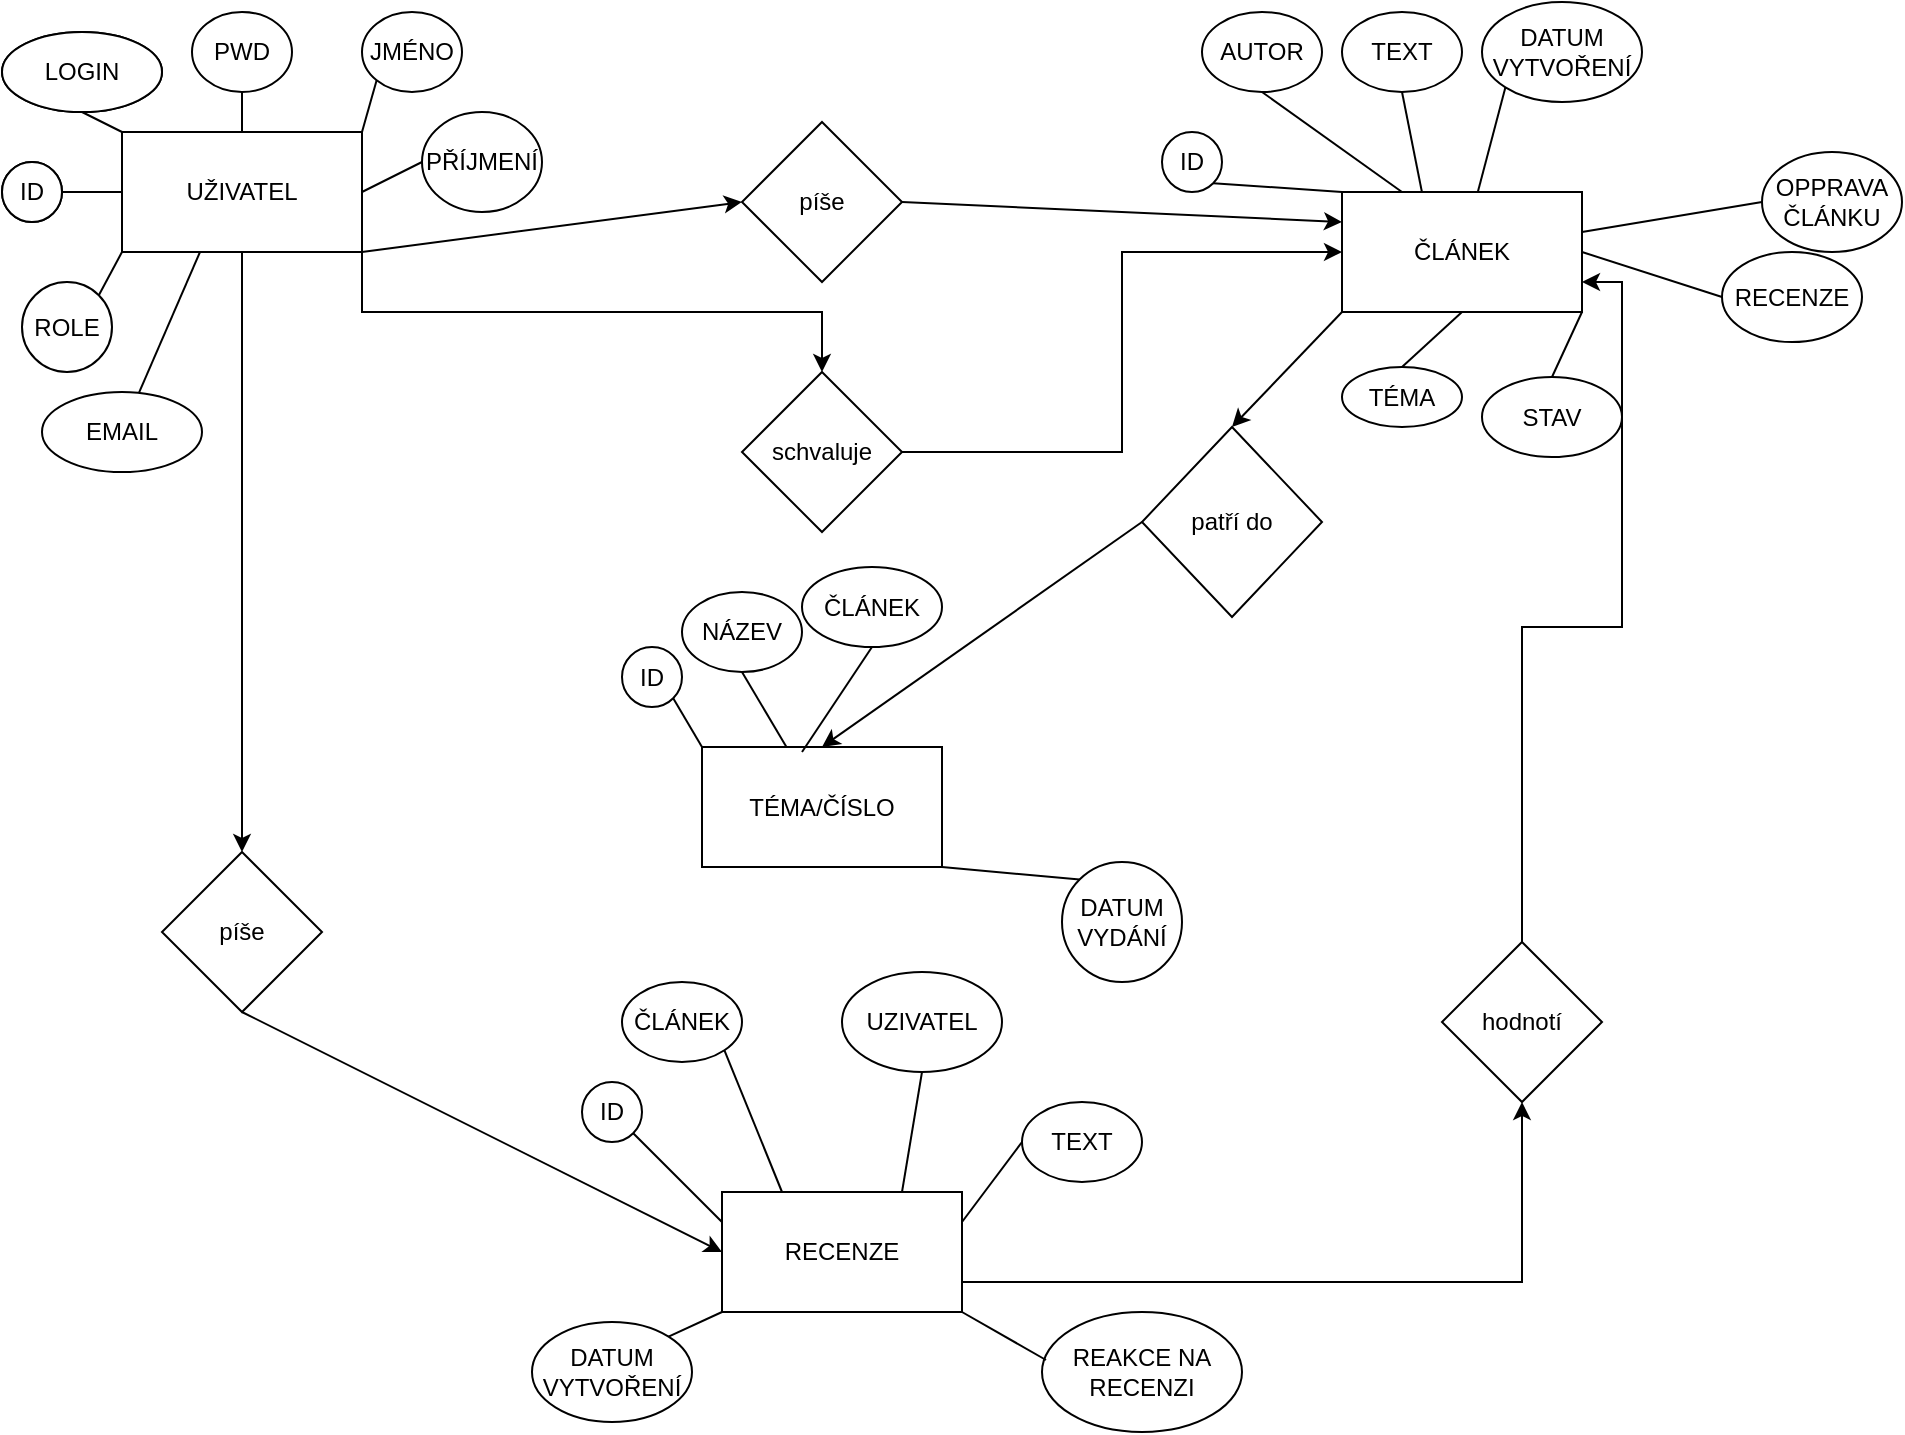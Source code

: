 <mxfile version="17.2.4" type="device"><diagram id="xQeYDYhNNvYP6vfIYe7R" name="Stránka-1"><mxGraphModel dx="1142" dy="776" grid="1" gridSize="10" guides="1" tooltips="1" connect="1" arrows="1" fold="1" page="1" pageScale="1" pageWidth="1654" pageHeight="1169" math="0" shadow="0"><root><mxCell id="0"/><mxCell id="1" parent="0"/><mxCell id="_fj9S7xy5flHs9b3Nu72-5" style="edgeStyle=orthogonalEdgeStyle;rounded=0;orthogonalLoop=1;jettySize=auto;html=1;exitX=1;exitY=1;exitDx=0;exitDy=0;" parent="1" source="aRUFDwhPZRV9YUqCq1k7-1" target="_fj9S7xy5flHs9b3Nu72-3" edge="1"><mxGeometry relative="1" as="geometry"/></mxCell><mxCell id="aRUFDwhPZRV9YUqCq1k7-1" value="UŽIVATEL" style="rounded=0;whiteSpace=wrap;html=1;" parent="1" vertex="1"><mxGeometry x="70" y="80" width="120" height="60" as="geometry"/></mxCell><mxCell id="aRUFDwhPZRV9YUqCq1k7-6" value="ČLÁNEK" style="rounded=0;whiteSpace=wrap;html=1;" parent="1" vertex="1"><mxGeometry x="680" y="110" width="120" height="60" as="geometry"/></mxCell><mxCell id="cIwM3iwGj0AcIkvoonfb-63" style="edgeStyle=orthogonalEdgeStyle;rounded=0;orthogonalLoop=1;jettySize=auto;html=1;exitX=1;exitY=0.75;exitDx=0;exitDy=0;entryX=0.5;entryY=1;entryDx=0;entryDy=0;" parent="1" source="aRUFDwhPZRV9YUqCq1k7-7" target="cIwM3iwGj0AcIkvoonfb-62" edge="1"><mxGeometry relative="1" as="geometry"/></mxCell><mxCell id="aRUFDwhPZRV9YUqCq1k7-7" value="RECENZE" style="rounded=0;whiteSpace=wrap;html=1;" parent="1" vertex="1"><mxGeometry x="370" y="610" width="120" height="60" as="geometry"/></mxCell><mxCell id="aRUFDwhPZRV9YUqCq1k7-8" value="&lt;div&gt;TÉMA/ČÍSLO&lt;/div&gt;" style="rounded=0;whiteSpace=wrap;html=1;" parent="1" vertex="1"><mxGeometry x="360" y="387.5" width="120" height="60" as="geometry"/></mxCell><mxCell id="aRUFDwhPZRV9YUqCq1k7-9" value="ID" style="ellipse;whiteSpace=wrap;html=1;" parent="1" vertex="1"><mxGeometry x="10" y="95" width="30" height="30" as="geometry"/></mxCell><mxCell id="aRUFDwhPZRV9YUqCq1k7-12" value="&lt;div&gt;LOGIN&lt;/div&gt;" style="ellipse;whiteSpace=wrap;html=1;" parent="1" vertex="1"><mxGeometry x="10" y="30" width="80" height="40" as="geometry"/></mxCell><mxCell id="aRUFDwhPZRV9YUqCq1k7-18" value="JMÉNO" style="ellipse;whiteSpace=wrap;html=1;" parent="1" vertex="1"><mxGeometry x="190" y="20" width="50" height="40" as="geometry"/></mxCell><mxCell id="aRUFDwhPZRV9YUqCq1k7-22" value="PŘÍJMENÍ" style="ellipse;whiteSpace=wrap;html=1;" parent="1" vertex="1"><mxGeometry x="220" y="70" width="60" height="50" as="geometry"/></mxCell><mxCell id="aRUFDwhPZRV9YUqCq1k7-30" value="&lt;div&gt;LOGIN&lt;/div&gt;" style="ellipse;whiteSpace=wrap;html=1;" parent="1" vertex="1"><mxGeometry x="10" y="30" width="80" height="40" as="geometry"/></mxCell><mxCell id="aRUFDwhPZRV9YUqCq1k7-31" value="ID" style="ellipse;whiteSpace=wrap;html=1;" parent="1" vertex="1"><mxGeometry x="10" y="95" width="30" height="30" as="geometry"/></mxCell><mxCell id="aRUFDwhPZRV9YUqCq1k7-32" value="PWD" style="ellipse;whiteSpace=wrap;html=1;" parent="1" vertex="1"><mxGeometry x="105" y="20" width="50" height="40" as="geometry"/></mxCell><mxCell id="aRUFDwhPZRV9YUqCq1k7-40" value="ID" style="ellipse;whiteSpace=wrap;html=1;" parent="1" vertex="1"><mxGeometry x="590" y="80" width="30" height="30" as="geometry"/></mxCell><mxCell id="aRUFDwhPZRV9YUqCq1k7-41" value="ID" style="ellipse;whiteSpace=wrap;html=1;" parent="1" vertex="1"><mxGeometry x="300" y="555" width="30" height="30" as="geometry"/></mxCell><mxCell id="aRUFDwhPZRV9YUqCq1k7-42" value="ID" style="ellipse;whiteSpace=wrap;html=1;" parent="1" vertex="1"><mxGeometry x="320" y="337.5" width="30" height="30" as="geometry"/></mxCell><mxCell id="aRUFDwhPZRV9YUqCq1k7-44" value="AUTOR" style="ellipse;whiteSpace=wrap;html=1;" parent="1" vertex="1"><mxGeometry x="610" y="20" width="60" height="40" as="geometry"/></mxCell><mxCell id="aRUFDwhPZRV9YUqCq1k7-46" value="TEXT" style="ellipse;whiteSpace=wrap;html=1;" parent="1" vertex="1"><mxGeometry x="520" y="565" width="60" height="40" as="geometry"/></mxCell><mxCell id="aRUFDwhPZRV9YUqCq1k7-47" value="TEXT" style="ellipse;whiteSpace=wrap;html=1;" parent="1" vertex="1"><mxGeometry x="680" y="20" width="60" height="40" as="geometry"/></mxCell><mxCell id="aRUFDwhPZRV9YUqCq1k7-48" value="ČLÁNEK" style="ellipse;whiteSpace=wrap;html=1;" parent="1" vertex="1"><mxGeometry x="320" y="505" width="60" height="40" as="geometry"/></mxCell><mxCell id="aRUFDwhPZRV9YUqCq1k7-49" value="UZIVATEL" style="ellipse;whiteSpace=wrap;html=1;" parent="1" vertex="1"><mxGeometry x="430" y="500" width="80" height="50" as="geometry"/></mxCell><mxCell id="aRUFDwhPZRV9YUqCq1k7-50" value="RECENZE" style="ellipse;whiteSpace=wrap;html=1;" parent="1" vertex="1"><mxGeometry x="870" y="140" width="70" height="45" as="geometry"/></mxCell><mxCell id="aRUFDwhPZRV9YUqCq1k7-52" value="ČLÁNEK" style="ellipse;whiteSpace=wrap;html=1;" parent="1" vertex="1"><mxGeometry x="410" y="297.5" width="70" height="40" as="geometry"/></mxCell><mxCell id="zLz9tRu_ySlN1_qEHXU2-2" value="NÁZEV" style="ellipse;whiteSpace=wrap;html=1;" parent="1" vertex="1"><mxGeometry x="350" y="310" width="60" height="40" as="geometry"/></mxCell><mxCell id="zLz9tRu_ySlN1_qEHXU2-3" value="STAV" style="ellipse;whiteSpace=wrap;html=1;" parent="1" vertex="1"><mxGeometry x="750" y="202.5" width="70" height="40" as="geometry"/></mxCell><mxCell id="zLz9tRu_ySlN1_qEHXU2-5" value="TÉMA" style="ellipse;whiteSpace=wrap;html=1;" parent="1" vertex="1"><mxGeometry x="680" y="197.5" width="60" height="30" as="geometry"/></mxCell><mxCell id="cIwM3iwGj0AcIkvoonfb-1" value="" style="endArrow=none;html=1;rounded=0;entryX=1;entryY=1;entryDx=0;entryDy=0;exitX=0;exitY=0;exitDx=0;exitDy=0;" parent="1" source="aRUFDwhPZRV9YUqCq1k7-6" target="aRUFDwhPZRV9YUqCq1k7-40" edge="1"><mxGeometry width="50" height="50" relative="1" as="geometry"><mxPoint x="550" y="320" as="sourcePoint"/><mxPoint x="600" y="270" as="targetPoint"/></mxGeometry></mxCell><mxCell id="cIwM3iwGj0AcIkvoonfb-2" value="" style="endArrow=none;html=1;rounded=0;entryX=0.5;entryY=1;entryDx=0;entryDy=0;exitX=0.25;exitY=0;exitDx=0;exitDy=0;" parent="1" source="aRUFDwhPZRV9YUqCq1k7-6" target="aRUFDwhPZRV9YUqCq1k7-44" edge="1"><mxGeometry width="50" height="50" relative="1" as="geometry"><mxPoint x="560" y="200" as="sourcePoint"/><mxPoint x="610" y="150" as="targetPoint"/></mxGeometry></mxCell><mxCell id="cIwM3iwGj0AcIkvoonfb-4" value="" style="endArrow=none;html=1;rounded=0;entryX=0.5;entryY=1;entryDx=0;entryDy=0;exitX=0.333;exitY=0;exitDx=0;exitDy=0;exitPerimeter=0;" parent="1" source="aRUFDwhPZRV9YUqCq1k7-6" target="aRUFDwhPZRV9YUqCq1k7-47" edge="1"><mxGeometry width="50" height="50" relative="1" as="geometry"><mxPoint x="550" y="320" as="sourcePoint"/><mxPoint x="600" y="270" as="targetPoint"/></mxGeometry></mxCell><mxCell id="cIwM3iwGj0AcIkvoonfb-5" value="" style="endArrow=none;html=1;rounded=0;entryX=0;entryY=0.5;entryDx=0;entryDy=0;exitX=1;exitY=0.5;exitDx=0;exitDy=0;" parent="1" source="aRUFDwhPZRV9YUqCq1k7-6" target="aRUFDwhPZRV9YUqCq1k7-50" edge="1"><mxGeometry width="50" height="50" relative="1" as="geometry"><mxPoint x="550" y="320" as="sourcePoint"/><mxPoint x="600" y="270" as="targetPoint"/></mxGeometry></mxCell><mxCell id="cIwM3iwGj0AcIkvoonfb-6" value="" style="endArrow=none;html=1;rounded=0;entryX=0.5;entryY=0;entryDx=0;entryDy=0;exitX=1;exitY=1;exitDx=0;exitDy=0;" parent="1" source="aRUFDwhPZRV9YUqCq1k7-6" target="zLz9tRu_ySlN1_qEHXU2-3" edge="1"><mxGeometry width="50" height="50" relative="1" as="geometry"><mxPoint x="550" y="320" as="sourcePoint"/><mxPoint x="600" y="270" as="targetPoint"/></mxGeometry></mxCell><mxCell id="cIwM3iwGj0AcIkvoonfb-7" value="" style="endArrow=none;html=1;rounded=0;entryX=0.5;entryY=0;entryDx=0;entryDy=0;exitX=0.5;exitY=1;exitDx=0;exitDy=0;" parent="1" source="aRUFDwhPZRV9YUqCq1k7-6" target="zLz9tRu_ySlN1_qEHXU2-5" edge="1"><mxGeometry width="50" height="50" relative="1" as="geometry"><mxPoint x="550" y="320" as="sourcePoint"/><mxPoint x="600" y="270" as="targetPoint"/></mxGeometry></mxCell><mxCell id="cIwM3iwGj0AcIkvoonfb-8" value="píše" style="rhombus;whiteSpace=wrap;html=1;" parent="1" vertex="1"><mxGeometry x="380" y="75" width="80" height="80" as="geometry"/></mxCell><mxCell id="cIwM3iwGj0AcIkvoonfb-10" value="" style="endArrow=classic;html=1;rounded=0;entryX=0;entryY=0.5;entryDx=0;entryDy=0;exitX=1;exitY=1;exitDx=0;exitDy=0;" parent="1" source="aRUFDwhPZRV9YUqCq1k7-1" target="cIwM3iwGj0AcIkvoonfb-8" edge="1"><mxGeometry width="50" height="50" relative="1" as="geometry"><mxPoint x="290" y="210" as="sourcePoint"/><mxPoint x="340" y="160" as="targetPoint"/></mxGeometry></mxCell><mxCell id="cIwM3iwGj0AcIkvoonfb-11" value="" style="endArrow=classic;html=1;rounded=0;entryX=0;entryY=0.25;entryDx=0;entryDy=0;exitX=1;exitY=0.5;exitDx=0;exitDy=0;" parent="1" source="cIwM3iwGj0AcIkvoonfb-8" target="aRUFDwhPZRV9YUqCq1k7-6" edge="1"><mxGeometry width="50" height="50" relative="1" as="geometry"><mxPoint x="550" y="250" as="sourcePoint"/><mxPoint x="600" y="200" as="targetPoint"/></mxGeometry></mxCell><mxCell id="cIwM3iwGj0AcIkvoonfb-13" value="" style="endArrow=classic;html=1;rounded=0;exitX=0.5;exitY=1;exitDx=0;exitDy=0;entryX=0.5;entryY=0;entryDx=0;entryDy=0;" parent="1" source="aRUFDwhPZRV9YUqCq1k7-1" target="cIwM3iwGj0AcIkvoonfb-33" edge="1"><mxGeometry width="50" height="50" relative="1" as="geometry"><mxPoint x="380" y="310" as="sourcePoint"/><mxPoint x="130" y="257.5" as="targetPoint"/></mxGeometry></mxCell><mxCell id="cIwM3iwGj0AcIkvoonfb-16" value="" style="endArrow=none;html=1;rounded=0;entryX=1;entryY=0.5;entryDx=0;entryDy=0;exitX=0;exitY=0.5;exitDx=0;exitDy=0;" parent="1" source="aRUFDwhPZRV9YUqCq1k7-1" target="aRUFDwhPZRV9YUqCq1k7-31" edge="1"><mxGeometry width="50" height="50" relative="1" as="geometry"><mxPoint x="550" y="320" as="sourcePoint"/><mxPoint x="600" y="270" as="targetPoint"/></mxGeometry></mxCell><mxCell id="cIwM3iwGj0AcIkvoonfb-17" value="" style="endArrow=none;html=1;rounded=0;exitX=0.5;exitY=1;exitDx=0;exitDy=0;entryX=0;entryY=0;entryDx=0;entryDy=0;" parent="1" source="aRUFDwhPZRV9YUqCq1k7-30" target="aRUFDwhPZRV9YUqCq1k7-1" edge="1"><mxGeometry width="50" height="50" relative="1" as="geometry"><mxPoint x="560" y="330" as="sourcePoint"/><mxPoint x="610" y="280" as="targetPoint"/></mxGeometry></mxCell><mxCell id="cIwM3iwGj0AcIkvoonfb-18" value="" style="endArrow=none;html=1;rounded=0;exitX=0.5;exitY=1;exitDx=0;exitDy=0;entryX=0.5;entryY=0;entryDx=0;entryDy=0;" parent="1" source="aRUFDwhPZRV9YUqCq1k7-32" target="aRUFDwhPZRV9YUqCq1k7-1" edge="1"><mxGeometry width="50" height="50" relative="1" as="geometry"><mxPoint x="570" y="340" as="sourcePoint"/><mxPoint x="620" y="290" as="targetPoint"/></mxGeometry></mxCell><mxCell id="cIwM3iwGj0AcIkvoonfb-19" value="" style="endArrow=none;html=1;rounded=0;exitX=1;exitY=0;exitDx=0;exitDy=0;entryX=0;entryY=1;entryDx=0;entryDy=0;" parent="1" source="aRUFDwhPZRV9YUqCq1k7-1" target="aRUFDwhPZRV9YUqCq1k7-18" edge="1"><mxGeometry width="50" height="50" relative="1" as="geometry"><mxPoint x="580" y="350" as="sourcePoint"/><mxPoint x="630" y="300" as="targetPoint"/></mxGeometry></mxCell><mxCell id="cIwM3iwGj0AcIkvoonfb-20" value="" style="endArrow=none;html=1;rounded=0;exitX=1;exitY=0.5;exitDx=0;exitDy=0;entryX=0;entryY=0.5;entryDx=0;entryDy=0;" parent="1" source="aRUFDwhPZRV9YUqCq1k7-1" target="aRUFDwhPZRV9YUqCq1k7-22" edge="1"><mxGeometry width="50" height="50" relative="1" as="geometry"><mxPoint x="590" y="360" as="sourcePoint"/><mxPoint x="640" y="310" as="targetPoint"/></mxGeometry></mxCell><mxCell id="cIwM3iwGj0AcIkvoonfb-33" value="píše" style="rhombus;whiteSpace=wrap;html=1;" parent="1" vertex="1"><mxGeometry x="90" y="440" width="80" height="80" as="geometry"/></mxCell><mxCell id="cIwM3iwGj0AcIkvoonfb-35" value="" style="endArrow=classic;html=1;rounded=0;exitX=0.5;exitY=1;exitDx=0;exitDy=0;entryX=0;entryY=0.5;entryDx=0;entryDy=0;" parent="1" source="cIwM3iwGj0AcIkvoonfb-33" target="aRUFDwhPZRV9YUqCq1k7-7" edge="1"><mxGeometry width="50" height="50" relative="1" as="geometry"><mxPoint x="800" y="565" as="sourcePoint"/><mxPoint x="720" y="715" as="targetPoint"/></mxGeometry></mxCell><mxCell id="cIwM3iwGj0AcIkvoonfb-43" value="" style="endArrow=none;html=1;rounded=0;exitX=1;exitY=1;exitDx=0;exitDy=0;entryX=0;entryY=0.25;entryDx=0;entryDy=0;" parent="1" source="aRUFDwhPZRV9YUqCq1k7-41" target="aRUFDwhPZRV9YUqCq1k7-7" edge="1"><mxGeometry width="50" height="50" relative="1" as="geometry"><mxPoint x="800" y="565" as="sourcePoint"/><mxPoint x="850" y="515" as="targetPoint"/></mxGeometry></mxCell><mxCell id="cIwM3iwGj0AcIkvoonfb-44" value="" style="endArrow=none;html=1;rounded=0;exitX=1;exitY=1;exitDx=0;exitDy=0;entryX=0.25;entryY=0;entryDx=0;entryDy=0;" parent="1" source="aRUFDwhPZRV9YUqCq1k7-48" target="aRUFDwhPZRV9YUqCq1k7-7" edge="1"><mxGeometry width="50" height="50" relative="1" as="geometry"><mxPoint x="810" y="575" as="sourcePoint"/><mxPoint x="860" y="525" as="targetPoint"/></mxGeometry></mxCell><mxCell id="cIwM3iwGj0AcIkvoonfb-45" value="" style="endArrow=none;html=1;rounded=0;exitX=0.5;exitY=1;exitDx=0;exitDy=0;entryX=0.75;entryY=0;entryDx=0;entryDy=0;" parent="1" source="aRUFDwhPZRV9YUqCq1k7-49" target="aRUFDwhPZRV9YUqCq1k7-7" edge="1"><mxGeometry width="50" height="50" relative="1" as="geometry"><mxPoint x="820" y="585" as="sourcePoint"/><mxPoint x="870" y="535" as="targetPoint"/></mxGeometry></mxCell><mxCell id="cIwM3iwGj0AcIkvoonfb-46" value="" style="endArrow=none;html=1;rounded=0;entryX=0;entryY=0.5;entryDx=0;entryDy=0;exitX=1;exitY=0.25;exitDx=0;exitDy=0;" parent="1" source="aRUFDwhPZRV9YUqCq1k7-7" target="aRUFDwhPZRV9YUqCq1k7-46" edge="1"><mxGeometry width="50" height="50" relative="1" as="geometry"><mxPoint x="830" y="595" as="sourcePoint"/><mxPoint x="880" y="545" as="targetPoint"/></mxGeometry></mxCell><mxCell id="cIwM3iwGj0AcIkvoonfb-47" value="" style="endArrow=none;html=1;rounded=0;entryX=0;entryY=0;entryDx=0;entryDy=0;exitX=1;exitY=1;exitDx=0;exitDy=0;" parent="1" source="aRUFDwhPZRV9YUqCq1k7-42" target="aRUFDwhPZRV9YUqCq1k7-8" edge="1"><mxGeometry width="50" height="50" relative="1" as="geometry"><mxPoint x="-20" y="290" as="sourcePoint"/><mxPoint x="30" y="240" as="targetPoint"/></mxGeometry></mxCell><mxCell id="cIwM3iwGj0AcIkvoonfb-48" value="" style="endArrow=none;html=1;rounded=0;entryX=0.5;entryY=1;entryDx=0;entryDy=0;" parent="1" target="aRUFDwhPZRV9YUqCq1k7-52" edge="1"><mxGeometry width="50" height="50" relative="1" as="geometry"><mxPoint x="410" y="390" as="sourcePoint"/><mxPoint x="428.787" y="342.678" as="targetPoint"/></mxGeometry></mxCell><mxCell id="cIwM3iwGj0AcIkvoonfb-50" value="" style="endArrow=none;html=1;rounded=0;entryX=0.5;entryY=1;entryDx=0;entryDy=0;" parent="1" source="aRUFDwhPZRV9YUqCq1k7-8" target="zLz9tRu_ySlN1_qEHXU2-2" edge="1"><mxGeometry width="50" height="50" relative="1" as="geometry"><mxPoint x="10" y="320" as="sourcePoint"/><mxPoint x="60" y="270" as="targetPoint"/></mxGeometry></mxCell><mxCell id="cIwM3iwGj0AcIkvoonfb-51" value="DATUM VYDÁNÍ" style="ellipse;whiteSpace=wrap;html=1;aspect=fixed;" parent="1" vertex="1"><mxGeometry x="540" y="445" width="60" height="60" as="geometry"/></mxCell><mxCell id="cIwM3iwGj0AcIkvoonfb-52" value="" style="endArrow=none;html=1;rounded=0;entryX=0;entryY=0;entryDx=0;entryDy=0;exitX=1;exitY=1;exitDx=0;exitDy=0;" parent="1" source="aRUFDwhPZRV9YUqCq1k7-8" target="cIwM3iwGj0AcIkvoonfb-51" edge="1"><mxGeometry width="50" height="50" relative="1" as="geometry"><mxPoint x="210" y="287.5" as="sourcePoint"/><mxPoint x="260" y="237.5" as="targetPoint"/></mxGeometry></mxCell><mxCell id="_fj9S7xy5flHs9b3Nu72-9" style="edgeStyle=orthogonalEdgeStyle;rounded=0;orthogonalLoop=1;jettySize=auto;html=1;exitX=0.5;exitY=0;exitDx=0;exitDy=0;entryX=1;entryY=0.75;entryDx=0;entryDy=0;" parent="1" source="cIwM3iwGj0AcIkvoonfb-62" target="aRUFDwhPZRV9YUqCq1k7-6" edge="1"><mxGeometry relative="1" as="geometry"><mxPoint x="870" y="160" as="targetPoint"/></mxGeometry></mxCell><mxCell id="cIwM3iwGj0AcIkvoonfb-62" value="hodnotí" style="rhombus;whiteSpace=wrap;html=1;" parent="1" vertex="1"><mxGeometry x="730" y="485" width="80" height="80" as="geometry"/></mxCell><mxCell id="_fj9S7xy5flHs9b3Nu72-1" value="ROLE" style="ellipse;whiteSpace=wrap;html=1;aspect=fixed;" parent="1" vertex="1"><mxGeometry x="20" y="155" width="45" height="45" as="geometry"/></mxCell><mxCell id="_fj9S7xy5flHs9b3Nu72-2" value="" style="endArrow=none;html=1;rounded=0;entryX=0;entryY=1;entryDx=0;entryDy=0;exitX=1;exitY=0;exitDx=0;exitDy=0;" parent="1" source="_fj9S7xy5flHs9b3Nu72-1" target="aRUFDwhPZRV9YUqCq1k7-1" edge="1"><mxGeometry width="50" height="50" relative="1" as="geometry"><mxPoint x="580" y="390" as="sourcePoint"/><mxPoint x="630" y="340" as="targetPoint"/></mxGeometry></mxCell><mxCell id="_fj9S7xy5flHs9b3Nu72-6" style="edgeStyle=orthogonalEdgeStyle;rounded=0;orthogonalLoop=1;jettySize=auto;html=1;exitX=1;exitY=0.5;exitDx=0;exitDy=0;entryX=0;entryY=0.5;entryDx=0;entryDy=0;" parent="1" source="_fj9S7xy5flHs9b3Nu72-3" target="aRUFDwhPZRV9YUqCq1k7-6" edge="1"><mxGeometry relative="1" as="geometry"/></mxCell><mxCell id="_fj9S7xy5flHs9b3Nu72-3" value="schvaluje" style="rhombus;whiteSpace=wrap;html=1;" parent="1" vertex="1"><mxGeometry x="380" y="200" width="80" height="80" as="geometry"/></mxCell><mxCell id="Fd4Am250uKLKzbun1Igz-2" value="patří do" style="rhombus;whiteSpace=wrap;html=1;" vertex="1" parent="1"><mxGeometry x="580" y="227.5" width="90" height="95" as="geometry"/></mxCell><mxCell id="Fd4Am250uKLKzbun1Igz-3" value="" style="endArrow=classic;html=1;rounded=0;exitX=0;exitY=1;exitDx=0;exitDy=0;entryX=0.5;entryY=0;entryDx=0;entryDy=0;" edge="1" parent="1" source="aRUFDwhPZRV9YUqCq1k7-6" target="Fd4Am250uKLKzbun1Igz-2"><mxGeometry width="50" height="50" relative="1" as="geometry"><mxPoint x="540" y="470" as="sourcePoint"/><mxPoint x="590" y="420" as="targetPoint"/></mxGeometry></mxCell><mxCell id="Fd4Am250uKLKzbun1Igz-4" value="" style="endArrow=classic;html=1;rounded=0;exitX=0;exitY=0.5;exitDx=0;exitDy=0;entryX=0.5;entryY=0;entryDx=0;entryDy=0;" edge="1" parent="1" source="Fd4Am250uKLKzbun1Igz-2" target="aRUFDwhPZRV9YUqCq1k7-8"><mxGeometry width="50" height="50" relative="1" as="geometry"><mxPoint x="530" y="300" as="sourcePoint"/><mxPoint x="540" y="215" as="targetPoint"/></mxGeometry></mxCell><mxCell id="Fd4Am250uKLKzbun1Igz-6" value="EMAIL" style="ellipse;whiteSpace=wrap;html=1;" vertex="1" parent="1"><mxGeometry x="30" y="210" width="80" height="40" as="geometry"/></mxCell><mxCell id="Fd4Am250uKLKzbun1Igz-7" value="" style="endArrow=none;html=1;rounded=0;entryX=0.325;entryY=1;entryDx=0;entryDy=0;entryPerimeter=0;" edge="1" parent="1" source="Fd4Am250uKLKzbun1Igz-6" target="aRUFDwhPZRV9YUqCq1k7-1"><mxGeometry width="50" height="50" relative="1" as="geometry"><mxPoint x="45" y="365" as="sourcePoint"/><mxPoint x="95" y="315" as="targetPoint"/></mxGeometry></mxCell><mxCell id="Fd4Am250uKLKzbun1Igz-9" value="REAKCE NA RECENZI" style="ellipse;whiteSpace=wrap;html=1;" vertex="1" parent="1"><mxGeometry x="530" y="670" width="100" height="60" as="geometry"/></mxCell><mxCell id="Fd4Am250uKLKzbun1Igz-11" value="" style="endArrow=none;html=1;rounded=0;exitX=1;exitY=1;exitDx=0;exitDy=0;entryX=0.02;entryY=0.4;entryDx=0;entryDy=0;entryPerimeter=0;" edge="1" parent="1" source="aRUFDwhPZRV9YUqCq1k7-7" target="Fd4Am250uKLKzbun1Igz-9"><mxGeometry width="50" height="50" relative="1" as="geometry"><mxPoint x="540" y="400" as="sourcePoint"/><mxPoint x="590" y="350" as="targetPoint"/></mxGeometry></mxCell><mxCell id="Fd4Am250uKLKzbun1Igz-16" value="OPPRAVA ČLÁNKU" style="ellipse;whiteSpace=wrap;html=1;" vertex="1" parent="1"><mxGeometry x="890" y="90" width="70" height="50" as="geometry"/></mxCell><mxCell id="Fd4Am250uKLKzbun1Igz-17" value="" style="endArrow=none;html=1;rounded=0;entryX=0;entryY=0.5;entryDx=0;entryDy=0;" edge="1" parent="1" source="aRUFDwhPZRV9YUqCq1k7-6" target="Fd4Am250uKLKzbun1Igz-16"><mxGeometry width="50" height="50" relative="1" as="geometry"><mxPoint x="890" y="292.5" as="sourcePoint"/><mxPoint x="940" y="242.5" as="targetPoint"/></mxGeometry></mxCell><mxCell id="Fd4Am250uKLKzbun1Igz-18" value="DATUM VYTVOŘENÍ" style="ellipse;whiteSpace=wrap;html=1;" vertex="1" parent="1"><mxGeometry x="750" y="15" width="80" height="50" as="geometry"/></mxCell><mxCell id="Fd4Am250uKLKzbun1Igz-19" value="" style="endArrow=none;html=1;rounded=0;entryX=0;entryY=1;entryDx=0;entryDy=0;" edge="1" parent="1" source="aRUFDwhPZRV9YUqCq1k7-6" target="Fd4Am250uKLKzbun1Igz-18"><mxGeometry width="50" height="50" relative="1" as="geometry"><mxPoint x="729.96" y="120" as="sourcePoint"/><mxPoint x="720" y="70" as="targetPoint"/></mxGeometry></mxCell><mxCell id="Fd4Am250uKLKzbun1Igz-20" value="DATUM VYTVOŘENÍ" style="ellipse;whiteSpace=wrap;html=1;" vertex="1" parent="1"><mxGeometry x="275" y="675" width="80" height="50" as="geometry"/></mxCell><mxCell id="Fd4Am250uKLKzbun1Igz-21" value="" style="endArrow=none;html=1;rounded=0;entryX=0;entryY=1;entryDx=0;entryDy=0;exitX=1;exitY=0;exitDx=0;exitDy=0;" edge="1" parent="1" source="Fd4Am250uKLKzbun1Igz-20" target="aRUFDwhPZRV9YUqCq1k7-7"><mxGeometry width="50" height="50" relative="1" as="geometry"><mxPoint x="366.194" y="742.32" as="sourcePoint"/><mxPoint x="379.996" y="689.998" as="targetPoint"/></mxGeometry></mxCell></root></mxGraphModel></diagram></mxfile>